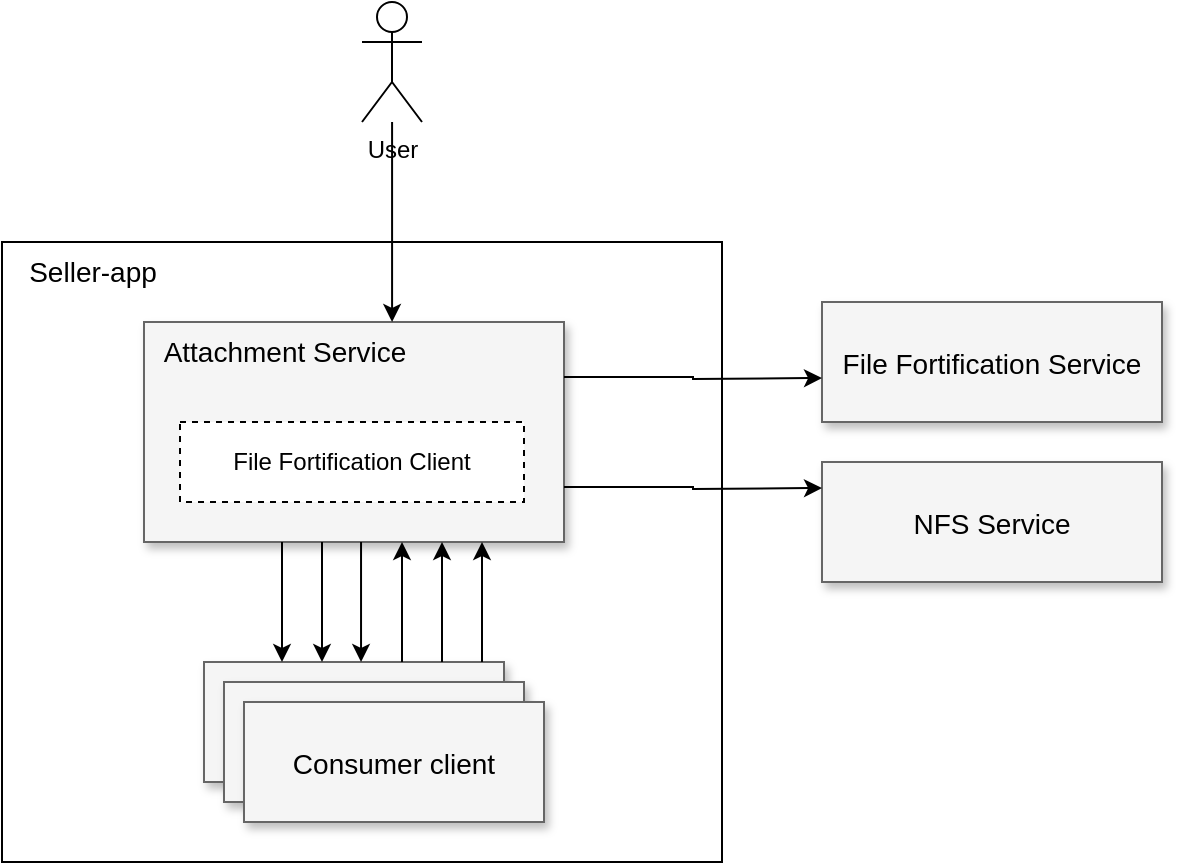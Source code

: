 <mxfile version="20.5.1" type="github">
  <diagram name="Page-1" id="90a13364-a465-7bf4-72fc-28e22215d7a0">
    <mxGraphModel dx="2066" dy="1072" grid="1" gridSize="10" guides="1" tooltips="1" connect="1" arrows="1" fold="1" page="1" pageScale="1.5" pageWidth="1169" pageHeight="826" background="none" math="0" shadow="0">
      <root>
        <mxCell id="0" style=";html=1;" />
        <mxCell id="1" style=";html=1;" parent="0" />
        <mxCell id="tS6Wf3RPKrL3y0VOueRz-22" value="" style="group" parent="1" vertex="1" connectable="0">
          <mxGeometry width="580" height="430" as="geometry" />
        </mxCell>
        <mxCell id="tS6Wf3RPKrL3y0VOueRz-1" value="" style="rounded=0;whiteSpace=wrap;html=1;" parent="tS6Wf3RPKrL3y0VOueRz-22" vertex="1">
          <mxGeometry y="120" width="360" height="310" as="geometry" />
        </mxCell>
        <mxCell id="3a17f1ce550125da-4" value="&lt;font style=&quot;font-size: 14px;&quot;&gt;File Fortification Service&lt;/font&gt;" style="whiteSpace=wrap;html=1;shadow=1;fontSize=18;fillColor=#f5f5f5;strokeColor=#666666;" parent="tS6Wf3RPKrL3y0VOueRz-22" vertex="1">
          <mxGeometry x="410" y="150" width="170" height="60" as="geometry" />
        </mxCell>
        <mxCell id="tS6Wf3RPKrL3y0VOueRz-3" value="User" style="shape=umlActor;verticalLabelPosition=bottom;verticalAlign=top;html=1;outlineConnect=0;" parent="tS6Wf3RPKrL3y0VOueRz-22" vertex="1">
          <mxGeometry x="180" width="30" height="60" as="geometry" />
        </mxCell>
        <mxCell id="tS6Wf3RPKrL3y0VOueRz-6" value="" style="group" parent="tS6Wf3RPKrL3y0VOueRz-22" vertex="1" connectable="0">
          <mxGeometry x="71" y="160" width="218" height="110" as="geometry" />
        </mxCell>
        <mxCell id="3a17f1ce550125da-2" value="" style="whiteSpace=wrap;html=1;shadow=1;fontSize=18;fillColor=#f5f5f5;strokeColor=#666666;" parent="tS6Wf3RPKrL3y0VOueRz-6" vertex="1">
          <mxGeometry width="210" height="110" as="geometry" />
        </mxCell>
        <mxCell id="tS6Wf3RPKrL3y0VOueRz-5" value="&lt;font style=&quot;font-size: 14px;&quot;&gt;Attachment Service&lt;/font&gt;" style="text;html=1;align=center;verticalAlign=middle;resizable=0;points=[];autosize=1;strokeColor=none;fillColor=none;" parent="tS6Wf3RPKrL3y0VOueRz-6" vertex="1">
          <mxGeometry width="140" height="30" as="geometry" />
        </mxCell>
        <mxCell id="tS6Wf3RPKrL3y0VOueRz-7" value="File Fortification Client" style="rounded=0;whiteSpace=wrap;html=1;dashed=1;" parent="tS6Wf3RPKrL3y0VOueRz-6" vertex="1">
          <mxGeometry x="18" y="50" width="172" height="40" as="geometry" />
        </mxCell>
        <mxCell id="tS6Wf3RPKrL3y0VOueRz-10" style="edgeStyle=orthogonalEdgeStyle;rounded=0;orthogonalLoop=1;jettySize=auto;html=1;entryX=0.886;entryY=0;entryDx=0;entryDy=0;entryPerimeter=0;fontSize=14;" parent="tS6Wf3RPKrL3y0VOueRz-22" source="tS6Wf3RPKrL3y0VOueRz-3" target="tS6Wf3RPKrL3y0VOueRz-5" edge="1">
          <mxGeometry relative="1" as="geometry" />
        </mxCell>
        <mxCell id="tS6Wf3RPKrL3y0VOueRz-8" value="&lt;font style=&quot;font-size: 14px;&quot;&gt;NFS Service&lt;/font&gt;" style="whiteSpace=wrap;html=1;shadow=1;fontSize=18;fillColor=#f5f5f5;strokeColor=#666666;" parent="tS6Wf3RPKrL3y0VOueRz-22" vertex="1">
          <mxGeometry x="410" y="230" width="170" height="60" as="geometry" />
        </mxCell>
        <mxCell id="tS6Wf3RPKrL3y0VOueRz-9" value="Seller-app" style="text;html=1;align=center;verticalAlign=middle;resizable=0;points=[];autosize=1;strokeColor=none;fillColor=none;fontSize=14;" parent="tS6Wf3RPKrL3y0VOueRz-22" vertex="1">
          <mxGeometry y="120" width="90" height="30" as="geometry" />
        </mxCell>
        <mxCell id="tS6Wf3RPKrL3y0VOueRz-11" style="edgeStyle=orthogonalEdgeStyle;rounded=0;orthogonalLoop=1;jettySize=auto;html=1;exitX=1;exitY=0.25;exitDx=0;exitDy=0;fontSize=14;" parent="tS6Wf3RPKrL3y0VOueRz-22" source="3a17f1ce550125da-2" edge="1">
          <mxGeometry relative="1" as="geometry">
            <mxPoint x="410" y="188" as="targetPoint" />
          </mxGeometry>
        </mxCell>
        <mxCell id="tS6Wf3RPKrL3y0VOueRz-12" style="edgeStyle=orthogonalEdgeStyle;rounded=0;orthogonalLoop=1;jettySize=auto;html=1;exitX=1;exitY=0.75;exitDx=0;exitDy=0;fontSize=14;" parent="tS6Wf3RPKrL3y0VOueRz-22" source="3a17f1ce550125da-2" edge="1">
          <mxGeometry relative="1" as="geometry">
            <mxPoint x="410" y="243" as="targetPoint" />
          </mxGeometry>
        </mxCell>
        <mxCell id="tS6Wf3RPKrL3y0VOueRz-20" value="" style="group" parent="tS6Wf3RPKrL3y0VOueRz-22" vertex="1" connectable="0">
          <mxGeometry x="101" y="330" width="170" height="80" as="geometry" />
        </mxCell>
        <mxCell id="tS6Wf3RPKrL3y0VOueRz-13" value="" style="whiteSpace=wrap;html=1;shadow=1;fontSize=18;fillColor=#f5f5f5;strokeColor=#666666;" parent="tS6Wf3RPKrL3y0VOueRz-20" vertex="1">
          <mxGeometry width="150" height="60" as="geometry" />
        </mxCell>
        <mxCell id="tS6Wf3RPKrL3y0VOueRz-18" value="" style="whiteSpace=wrap;html=1;shadow=1;fontSize=18;fillColor=#f5f5f5;strokeColor=#666666;" parent="tS6Wf3RPKrL3y0VOueRz-20" vertex="1">
          <mxGeometry x="10" y="10" width="150" height="60" as="geometry" />
        </mxCell>
        <mxCell id="tS6Wf3RPKrL3y0VOueRz-19" value="&lt;font style=&quot;font-size: 14px;&quot;&gt;Consumer client&lt;/font&gt;" style="whiteSpace=wrap;html=1;shadow=1;fontSize=18;fillColor=#f5f5f5;strokeColor=#666666;" parent="tS6Wf3RPKrL3y0VOueRz-20" vertex="1">
          <mxGeometry x="20" y="20" width="150" height="60" as="geometry" />
        </mxCell>
        <mxCell id="tS6Wf3RPKrL3y0VOueRz-21" style="edgeStyle=orthogonalEdgeStyle;rounded=0;orthogonalLoop=1;jettySize=auto;html=1;fontSize=14;" parent="tS6Wf3RPKrL3y0VOueRz-22" edge="1">
          <mxGeometry relative="1" as="geometry">
            <mxPoint x="140" y="270" as="sourcePoint" />
            <mxPoint x="140" y="330" as="targetPoint" />
            <Array as="points">
              <mxPoint x="140" y="270" />
            </Array>
          </mxGeometry>
        </mxCell>
        <mxCell id="LSYERnEBYPrbZLxFqhfM-2" style="edgeStyle=orthogonalEdgeStyle;rounded=0;orthogonalLoop=1;jettySize=auto;html=1;fontSize=14;" parent="tS6Wf3RPKrL3y0VOueRz-22" edge="1">
          <mxGeometry relative="1" as="geometry">
            <mxPoint x="179.52" y="270" as="sourcePoint" />
            <mxPoint x="179.52" y="330" as="targetPoint" />
            <Array as="points">
              <mxPoint x="179.52" y="270" />
            </Array>
          </mxGeometry>
        </mxCell>
        <mxCell id="LSYERnEBYPrbZLxFqhfM-1" style="edgeStyle=orthogonalEdgeStyle;rounded=0;orthogonalLoop=1;jettySize=auto;html=1;fontSize=14;" parent="tS6Wf3RPKrL3y0VOueRz-22" edge="1">
          <mxGeometry relative="1" as="geometry">
            <mxPoint x="160" y="270" as="sourcePoint" />
            <mxPoint x="160" y="330" as="targetPoint" />
            <Array as="points">
              <mxPoint x="160" y="270" />
            </Array>
          </mxGeometry>
        </mxCell>
        <mxCell id="LSYERnEBYPrbZLxFqhfM-3" style="edgeStyle=orthogonalEdgeStyle;rounded=0;orthogonalLoop=1;jettySize=auto;html=1;fontSize=14;startArrow=classic;startFill=1;endArrow=none;endFill=0;" parent="tS6Wf3RPKrL3y0VOueRz-22" edge="1">
          <mxGeometry relative="1" as="geometry">
            <mxPoint x="200.0" y="270" as="sourcePoint" />
            <mxPoint x="200.0" y="330" as="targetPoint" />
            <Array as="points">
              <mxPoint x="200" y="270" />
            </Array>
          </mxGeometry>
        </mxCell>
        <mxCell id="LSYERnEBYPrbZLxFqhfM-4" style="edgeStyle=orthogonalEdgeStyle;rounded=0;orthogonalLoop=1;jettySize=auto;html=1;fontSize=14;startArrow=classic;startFill=1;endArrow=none;endFill=0;" parent="tS6Wf3RPKrL3y0VOueRz-22" edge="1">
          <mxGeometry relative="1" as="geometry">
            <mxPoint x="220" y="270" as="sourcePoint" />
            <mxPoint x="220" y="330" as="targetPoint" />
            <Array as="points">
              <mxPoint x="220" y="270" />
            </Array>
          </mxGeometry>
        </mxCell>
        <mxCell id="LSYERnEBYPrbZLxFqhfM-5" style="edgeStyle=orthogonalEdgeStyle;rounded=0;orthogonalLoop=1;jettySize=auto;html=1;fontSize=14;startArrow=classic;startFill=1;endArrow=none;endFill=0;" parent="tS6Wf3RPKrL3y0VOueRz-22" edge="1">
          <mxGeometry relative="1" as="geometry">
            <mxPoint x="240" y="270" as="sourcePoint" />
            <mxPoint x="240" y="330" as="targetPoint" />
            <Array as="points">
              <mxPoint x="240" y="270" />
            </Array>
          </mxGeometry>
        </mxCell>
      </root>
    </mxGraphModel>
  </diagram>
</mxfile>
